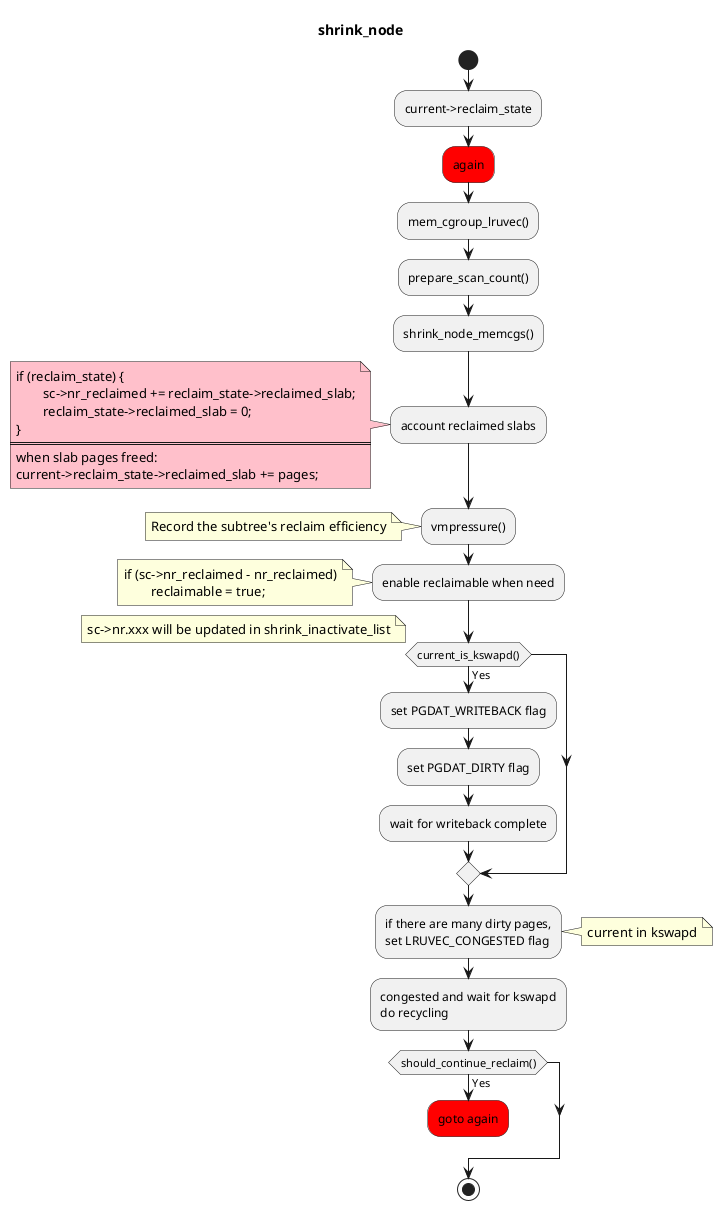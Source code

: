 @startuml
title shrink_node

start
:current->reclaim_state;
#red:again;
:mem_cgroup_lruvec();
:prepare_scan_count();
:shrink_node_memcgs();
:account reclaimed slabs;
note left #pink
if (reclaim_state) {
	sc->nr_reclaimed += reclaim_state->reclaimed_slab;
	reclaim_state->reclaimed_slab = 0;
}
====
when slab pages freed: 
current->reclaim_state->reclaimed_slab += pages;
end note
:vmpressure();
note left:Record the subtree's reclaim efficiency
:enable reclaimable when need;
note left
if (sc->nr_reclaimed - nr_reclaimed)
	reclaimable = true;
end note

if (current_is_kswapd()) then (Yes)
:set PGDAT_WRITEBACK flag;
:set PGDAT_DIRTY flag;
:wait for writeback complete;
endif
note left
sc->nr.xxx will be updated in shrink_inactivate_list
end note
:if there are many dirty pages,
set LRUVEC_CONGESTED flag;
note right:current in kswapd
:congested and wait for kswapd
do recycling;
if (should_continue_reclaim()) then (Yes)
#red:goto again;
detach
endif

stop

@enduml